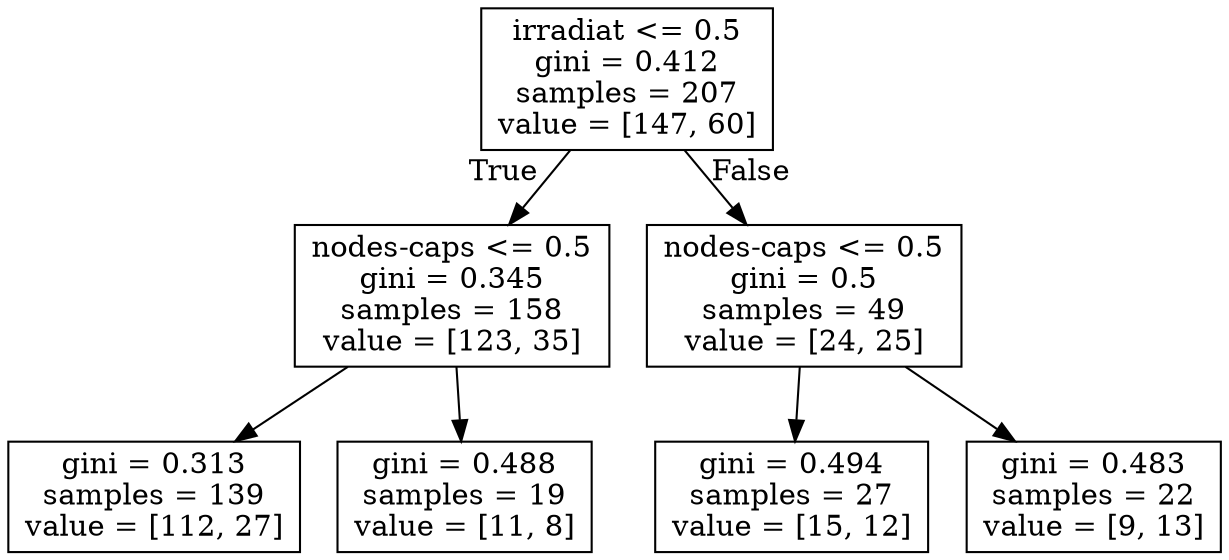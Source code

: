 digraph Tree {
node [shape=box] ;
0 [label="irradiat <= 0.5\ngini = 0.412\nsamples = 207\nvalue = [147, 60]"] ;
1 [label="nodes-caps <= 0.5\ngini = 0.345\nsamples = 158\nvalue = [123, 35]"] ;
0 -> 1 [labeldistance=2.5, labelangle=45, headlabel="True"] ;
2 [label="gini = 0.313\nsamples = 139\nvalue = [112, 27]"] ;
1 -> 2 ;
3 [label="gini = 0.488\nsamples = 19\nvalue = [11, 8]"] ;
1 -> 3 ;
4 [label="nodes-caps <= 0.5\ngini = 0.5\nsamples = 49\nvalue = [24, 25]"] ;
0 -> 4 [labeldistance=2.5, labelangle=-45, headlabel="False"] ;
5 [label="gini = 0.494\nsamples = 27\nvalue = [15, 12]"] ;
4 -> 5 ;
6 [label="gini = 0.483\nsamples = 22\nvalue = [9, 13]"] ;
4 -> 6 ;
}
